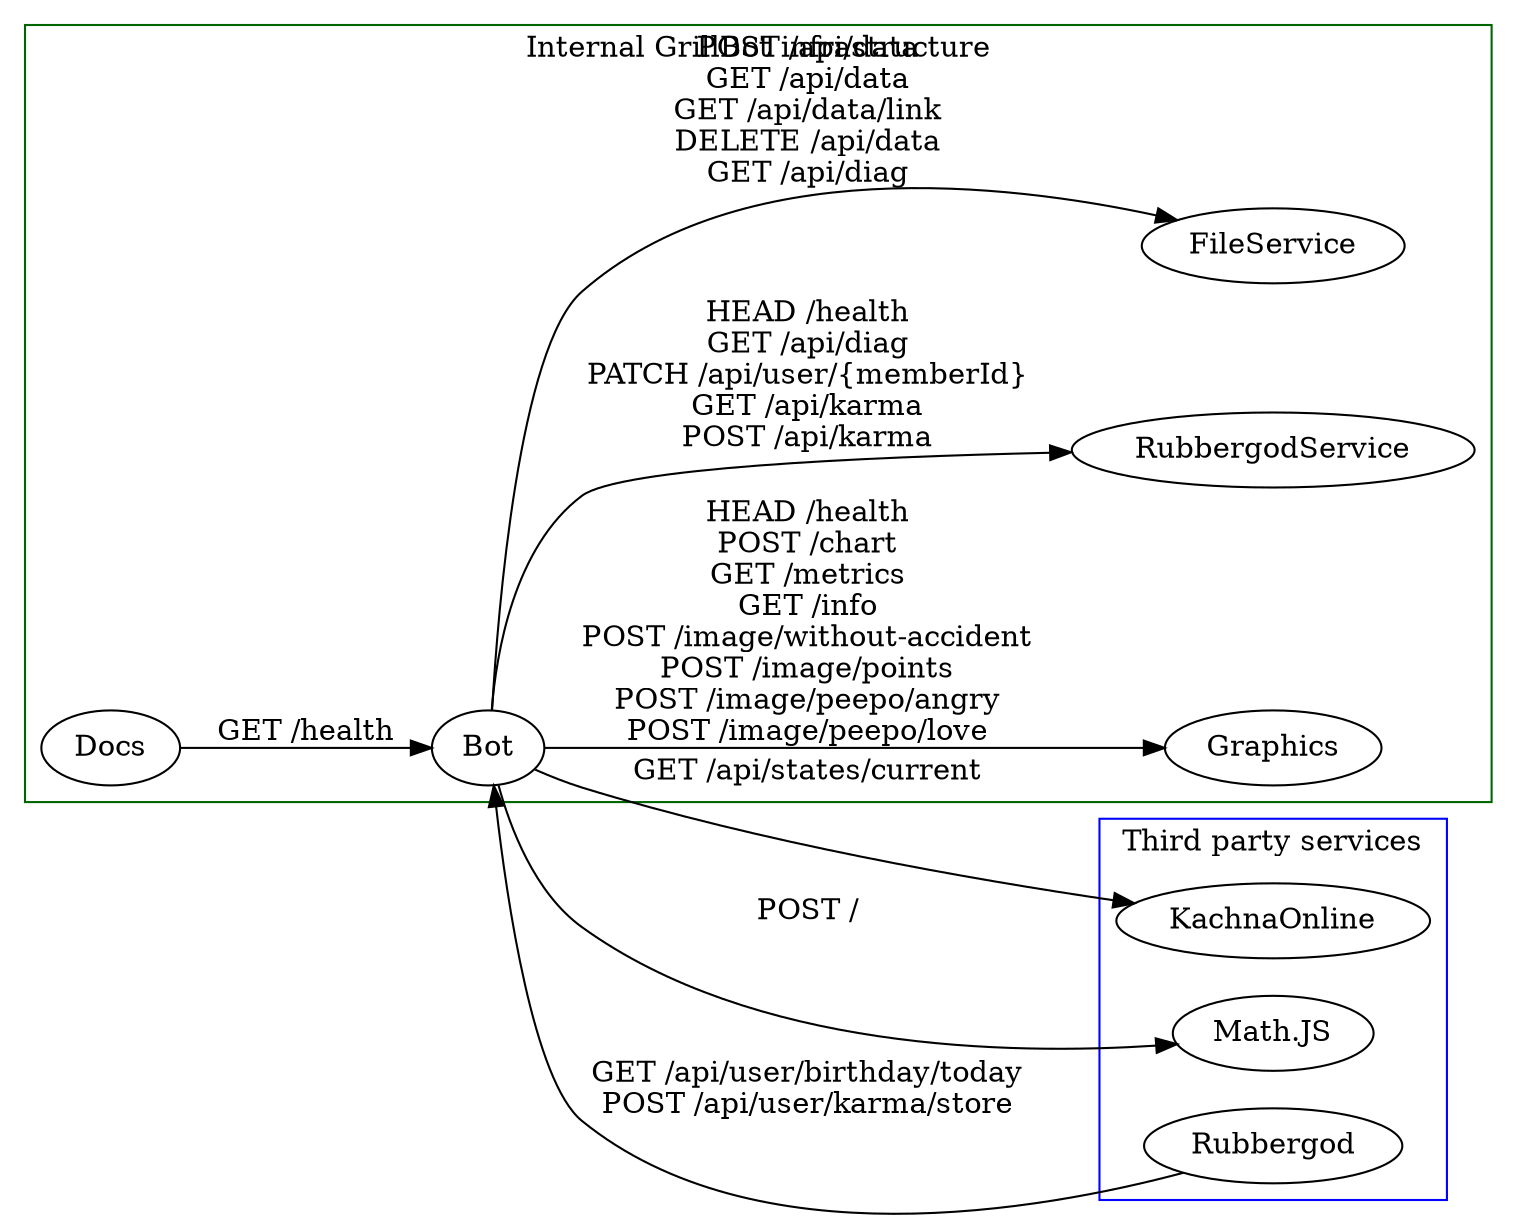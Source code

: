 digraph GrillBotInfrastructure {
    rankdir=LR
    
    subgraph cluster_0 {
        color=Darkgreen
        
        Bot
        Graphics
        Docs
        RubbergodService
        FileService
        
        label = "Internal GrillBot infrastructure";
    }

    subgraph cluster_1 {
        color=blue
        
        KachnaOnline
        MathJs[label="Math.JS"]
        Rubbergod
        
        label = "Third party services";
    }
  
    Docs -> Bot [label="GET /health"]
    Bot -> MathJs [label="POST /"]
    Bot -> KachnaOnline [label="GET /api/states/current"]
    Bot -> Graphics [label="HEAD /health\nPOST /chart\nGET /metrics\nGET /info\nPOST /image/without-accident\nPOST /image/points\nPOST /image/peepo/angry\nPOST /image/peepo/love"]
    Bot -> RubbergodService[label="HEAD /health\nGET /api/diag\nPATCH /api/user/{memberId}\nGET /api/karma\nPOST /api/karma"]
    Rubbergod -> Bot [label="GET /api/user/birthday/today\nPOST /api/user/karma/store"]
    Bot -> FileService [label="POST /api/data\nGET /api/data\nGET /api/data/link\nDELETE /api/data\nGET /api/diag"]
}
